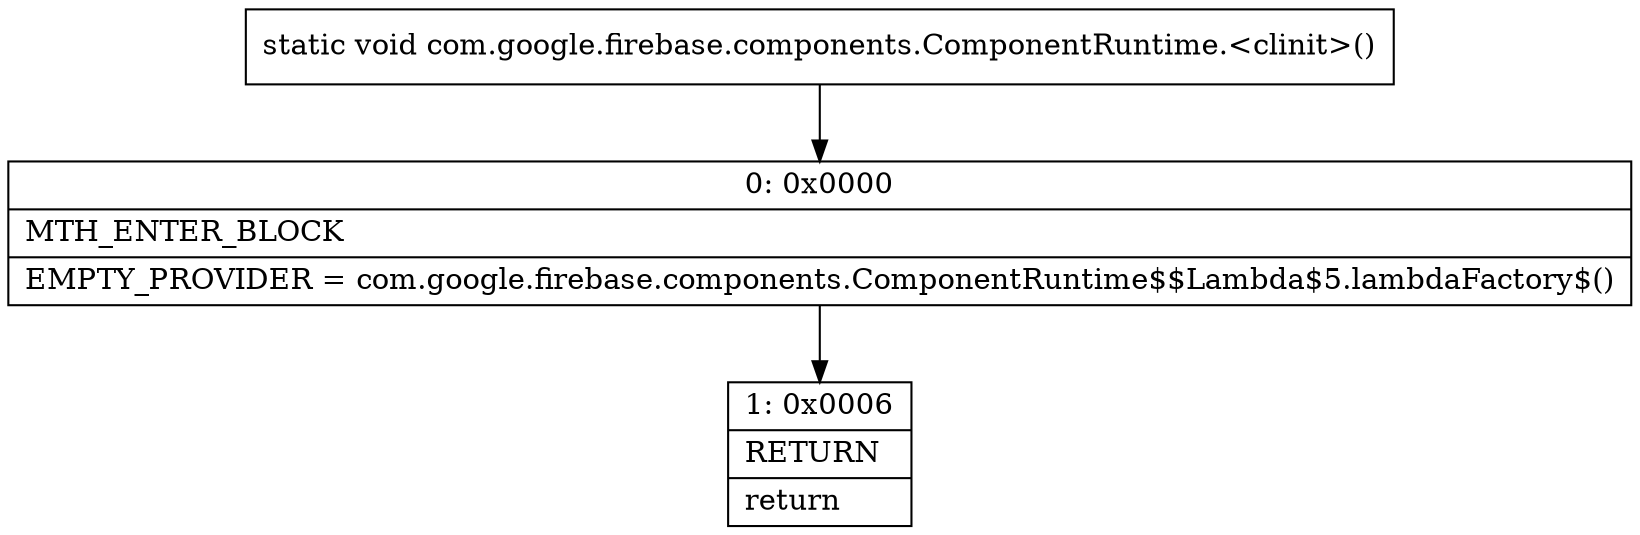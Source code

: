 digraph "CFG forcom.google.firebase.components.ComponentRuntime.\<clinit\>()V" {
Node_0 [shape=record,label="{0\:\ 0x0000|MTH_ENTER_BLOCK\l|EMPTY_PROVIDER = com.google.firebase.components.ComponentRuntime$$Lambda$5.lambdaFactory$()\l}"];
Node_1 [shape=record,label="{1\:\ 0x0006|RETURN\l|return\l}"];
MethodNode[shape=record,label="{static void com.google.firebase.components.ComponentRuntime.\<clinit\>() }"];
MethodNode -> Node_0;
Node_0 -> Node_1;
}

